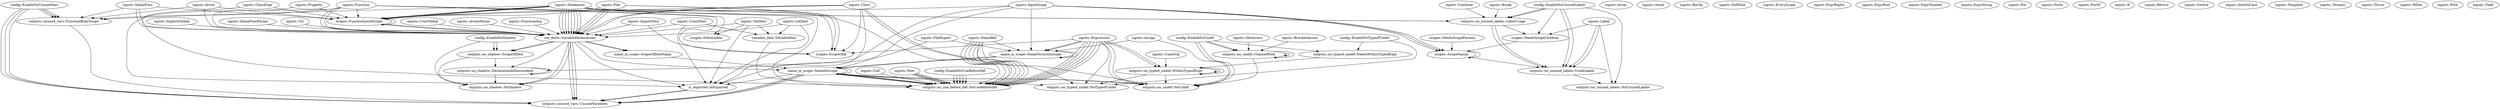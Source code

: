 digraph {
    0 [label="config::EnableNoShadow"];
    1 [label="config::EnableNoTypeofUndef"];
    2 [label="config::EnableNoUndef"];
    3 [label="config::EnableNoUnusedLabels"];
    4 [label="config::EnableNoUnusedVars"];
    5 [label="config::EnableNoUseBeforeDef"];
    6 [label="inputs::Array"];
    7 [label="inputs::Arrow"];
    8 [label="inputs::ArrowParam"];
    9 [label="inputs::Assign"];
    10 [label="inputs::Await"];
    11 [label="inputs::BinOp"];
    12 [label="inputs::BracketAccess"];
    13 [label="inputs::Break"];
    14 [label="inputs::Call"];
    15 [label="inputs::Class"];
    16 [label="inputs::ClassExpr"];
    17 [label="inputs::ConstDecl"];
    18 [label="inputs::Continue"];
    19 [label="inputs::DoWhile"];
    20 [label="inputs::DotAccess"];
    21 [label="inputs::EveryScope"];
    22 [label="inputs::ExprBigInt"];
    23 [label="inputs::ExprBool"];
    24 [label="inputs::ExprNumber"];
    25 [label="inputs::ExprString"];
    26 [label="inputs::Expression"];
    27 [label="inputs::File"];
    28 [label="inputs::FileExport"];
    29 [label="inputs::For"];
    30 [label="inputs::ForIn"];
    31 [label="inputs::ForOf"];
    32 [label="inputs::Function"];
    33 [label="inputs::FunctionArg"];
    34 [label="inputs::If"];
    35 [label="inputs::ImplicitGlobal"];
    36 [label="inputs::ImportDecl"];
    37 [label="inputs::InlineFunc"];
    38 [label="inputs::InlineFuncParam"];
    39 [label="inputs::InputScope"];
    40 [label="inputs::Label"];
    41 [label="inputs::LetDecl"];
    42 [label="inputs::NameRef"];
    43 [label="inputs::New"];
    44 [label="inputs::Property"];
    45 [label="inputs::Return"];
    46 [label="inputs::Statement"];
    47 [label="inputs::Switch"];
    48 [label="inputs::SwitchCase"];
    49 [label="inputs::Template"];
    50 [label="inputs::Ternary"];
    51 [label="inputs::Throw"];
    52 [label="inputs::Try"];
    53 [label="inputs::UnaryOp"];
    54 [label="inputs::UserGlobal"];
    55 [label="inputs::VarDecl"];
    56 [label="inputs::While"];
    57 [label="inputs::With"];
    58 [label="inputs::Yield"];
    59 [label="is_exported::IsExported"];
    60 [label="name_in_scope::NameInScope"];
    61 [label="name_in_scope::NameOccursInScope"];
    62 [label="name_in_scope::ScopeOfDeclName"];
    63 [label="outputs::no_shadow::DeclarationInDescendent"];
    64 [label="outputs::no_shadow::NoShadow"];
    65 [label="outputs::no_shadow::ScopeOfDecl"];
    66 [label="outputs::no_typeof_undef::NeedsWithinTypeofExpr"];
    67 [label="outputs::no_typeof_undef::NoTypeofUndef"];
    68 [label="outputs::no_typeof_undef::WithinTypeofExpr"];
    69 [label="outputs::no_undef::ChainedWith"];
    70 [label="outputs::no_undef::NoUndef"];
    71 [label="outputs::no_unused_labels::LabelUsage"];
    72 [label="outputs::no_unused_labels::NoUnusedLabels"];
    73 [label="outputs::no_unused_labels::UsedLabels"];
    74 [label="outputs::no_use_before_def::NoUseBeforeDef"];
    75 [label="outputs::unused_vars::FunctionBodyScope"];
    76 [label="outputs::unused_vars::UnusedVariables"];
    77 [label="scopes::FunctionLevelScope"];
    78 [label="scopes::IsHoistable"];
    79 [label="scopes::NeedsScopeChildren"];
    80 [label="scopes::NeedsScopeParents"];
    81 [label="scopes::ScopeFamily"];
    82 [label="scopes::ScopeOfId"];
    83 [label="var_decls::VariableDeclarations"];
    84 [label="variable_decl::VariableDecl"];
    0 -> 64;
    0 -> 65;
    0 -> 65;
    1 -> 66;
    1 -> 67;
    2 -> 66;
    2 -> 69;
    2 -> 69;
    2 -> 70;
    2 -> 70;
    3 -> 71;
    3 -> 71;
    3 -> 72;
    3 -> 73;
    3 -> 73;
    3 -> 79;
    4 -> 75;
    4 -> 75;
    4 -> 75;
    4 -> 76;
    4 -> 76;
    4 -> 76;
    5 -> 74;
    5 -> 74;
    5 -> 74;
    5 -> 74;
    5 -> 74;
    7 -> 75;
    7 -> 77;
    7 -> 83;
    8 -> 83;
    9 -> 61;
    9 -> 70;
    12 -> 69;
    13 -> 71;
    14 -> 74;
    15 -> 59;
    15 -> 74;
    15 -> 74;
    15 -> 77;
    15 -> 82;
    15 -> 83;
    15 -> 83;
    16 -> 74;
    16 -> 77;
    17 -> 59;
    17 -> 83;
    17 -> 84;
    18 -> 71;
    20 -> 69;
    26 -> 61;
    26 -> 61;
    26 -> 67;
    26 -> 68;
    26 -> 68;
    26 -> 70;
    26 -> 70;
    26 -> 74;
    26 -> 74;
    26 -> 74;
    26 -> 74;
    26 -> 74;
    26 -> 74;
    26 -> 82;
    27 -> 77;
    27 -> 82;
    27 -> 82;
    27 -> 83;
    27 -> 83;
    27 -> 83;
    28 -> 59;
    28 -> 61;
    32 -> 59;
    32 -> 74;
    32 -> 75;
    32 -> 77;
    32 -> 78;
    32 -> 82;
    32 -> 83;
    32 -> 83;
    33 -> 83;
    35 -> 83;
    36 -> 82;
    36 -> 83;
    37 -> 75;
    37 -> 77;
    37 -> 83;
    37 -> 83;
    38 -> 83;
    39 -> 60;
    39 -> 61;
    39 -> 63;
    39 -> 77;
    39 -> 81;
    39 -> 81;
    39 -> 81;
    40 -> 72;
    40 -> 73;
    40 -> 73;
    40 -> 79;
    41 -> 59;
    41 -> 83;
    41 -> 84;
    42 -> 61;
    42 -> 67;
    42 -> 70;
    42 -> 74;
    42 -> 74;
    42 -> 74;
    42 -> 74;
    42 -> 74;
    43 -> 74;
    43 -> 74;
    43 -> 74;
    43 -> 74;
    44 -> 77;
    44 -> 83;
    46 -> 71;
    46 -> 71;
    46 -> 74;
    46 -> 75;
    46 -> 77;
    46 -> 77;
    46 -> 77;
    46 -> 77;
    46 -> 82;
    46 -> 83;
    46 -> 83;
    46 -> 83;
    46 -> 83;
    46 -> 83;
    46 -> 83;
    46 -> 83;
    46 -> 83;
    52 -> 83;
    53 -> 68;
    54 -> 83;
    55 -> 59;
    55 -> 78;
    55 -> 83;
    55 -> 84;
    59 -> 76;
    59 -> 76;
    60 -> 59;
    60 -> 60;
    60 -> 67;
    60 -> 70;
    60 -> 70;
    60 -> 74;
    60 -> 74;
    60 -> 74;
    60 -> 74;
    60 -> 76;
    60 -> 76;
    60 -> 76;
    61 -> 60;
    61 -> 60;
    61 -> 61;
    62 -> 60;
    63 -> 63;
    63 -> 64;
    65 -> 63;
    65 -> 64;
    66 -> 68;
    68 -> 67;
    68 -> 68;
    68 -> 68;
    68 -> 70;
    69 -> 69;
    69 -> 69;
    69 -> 70;
    71 -> 73;
    71 -> 73;
    71 -> 79;
    73 -> 72;
    75 -> 76;
    77 -> 77;
    77 -> 83;
    77 -> 83;
    79 -> 81;
    80 -> 81;
    81 -> 73;
    81 -> 81;
    83 -> 59;
    83 -> 60;
    83 -> 62;
    83 -> 62;
    83 -> 63;
    83 -> 64;
    83 -> 64;
    83 -> 65;
    83 -> 65;
    83 -> 76;
    83 -> 76;
    83 -> 76;
    84 -> 74;
}